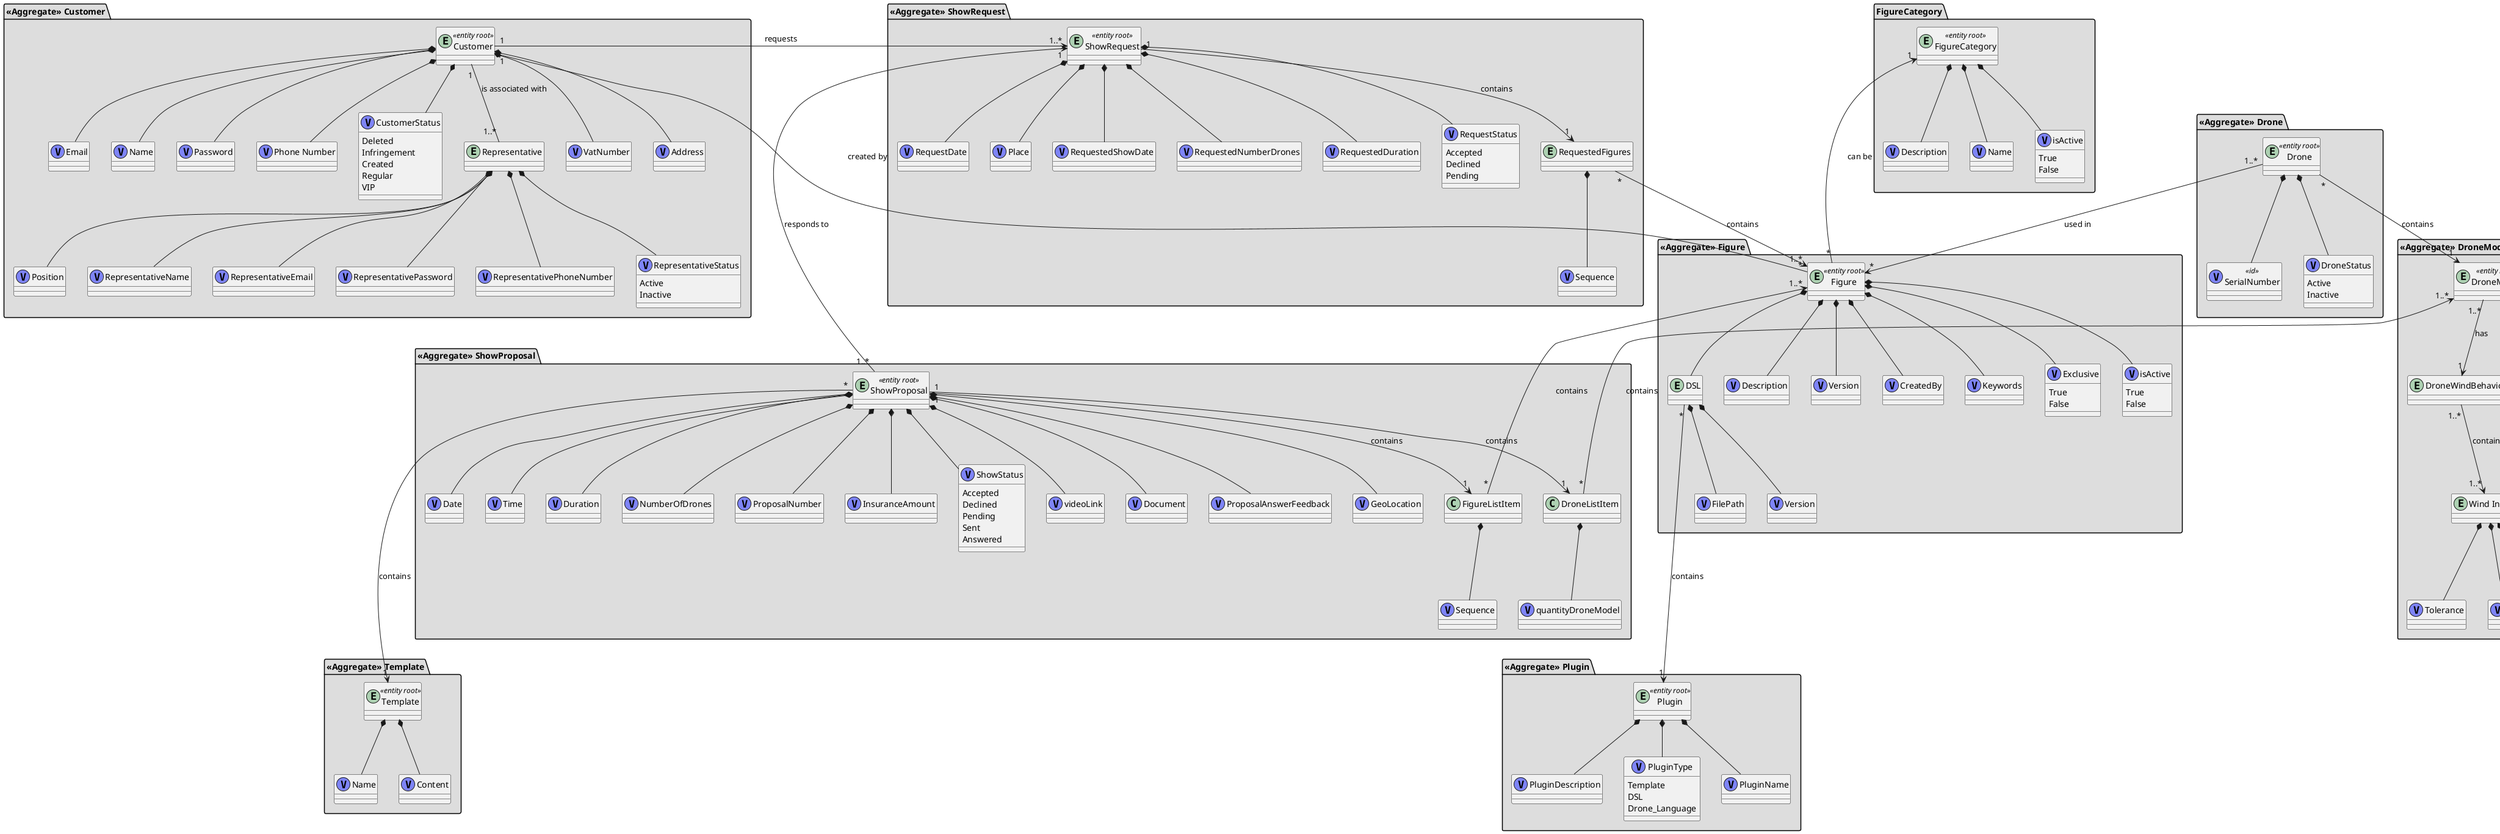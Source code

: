 @startuml

@startuml

package "**«Aggregate» Customer**" #DDDDDD {

        entity "Customer" as entity_customer <<entity root>> {
        }
        class "VatNumber" as vObject_vatNumber <<(V, #7E84F7)>> {
        }
        class "Address" as vObject_customerAddress <<(V, #7E84F7)>> {
        }
        class "Email" as vObject_email <<(V, #7E84F7)>> {
        }

        class "Name" as vObject_name <<(V, #7E84F7)>> {
        }

        class "Password" as vObject_password <<(V, #7E84F7)>> {
        }

        class "Phone Number" as vObject_phoneNumber <<(V, #7E84F7)>> {
        }



        class "CustomerStatus" as vObject_customerStatus <<(V, #7E84F7)>> {
                    Deleted
                    Infringement
                    Created
                    Regular
                    VIP
        }

        entity "Representative" as entity_representative {
            }

        class "Position" as vObject_position <<(V, #7E84F7)>> {
            }

        class "RepresentativeName" as vObject_representativeName <<(V, #7E84F7)>> {
        }
        class "RepresentativeEmail" as vObject_representativeEmail <<(V, #7E84F7)>> {
        }
        class "RepresentativePassword" as vObject_representativePassword <<(V, #7E84F7)>> {
                }
        class "RepresentativePhoneNumber" as vObject_representativePhoneNumber <<(V, #7E84F7)>> {
        }
        class "RepresentativeStatus" as vObject_representativeStatus <<(V, #7E84F7)>> {
            Active
            Inactive
        }



        entity_representative *-- vObject_position
        entity_representative *-- vObject_representativeName
        entity_representative *-- vObject_representativeEmail
        entity_representative *-- vObject_representativePassword
        entity_representative *-- vObject_representativePhoneNumber
        entity_representative *-- vObject_representativeStatus

        entity_customer "1"--"1..*"  entity_representative: "is associated with"
        entity_customer *--down vObject_customerStatus
        entity_customer *--down vObject_customerAddress
        entity_customer *--down vObject_vatNumber
        entity_customer *--down vObject_email
        entity_customer *--down vObject_name
        entity_customer *--down vObject_password
        entity_customer *--down vObject_phoneNumber


}

package "**«Aggregate» Drone**" #DDDDDD {

        entity "Drone" as entity_drone <<entity root>> {
        }

        class "SerialNumber" as vObject_serialNumber <<id>> <<(V, #7E84F7)>> {
        }

        class "DroneStatus" as vObject_droneStatus <<(V, #7E84F7)>> {
            Active
            Inactive
        }


        entity_drone *--down vObject_droneStatus
        entity_drone *--down vObject_serialNumber
}

package "**«Aggregate» Plugin**" #DDDDDD {
    entity "Plugin" as entity_Plugin <<entity root>> {
    }
    class "PluginName" as vObject_pluginName <<(V, #7E84F7)>> {
    }
    class "PluginDescription" as vObject_pluginDescription <<(V, #7E84F7)>> {
    }
    class "PluginType" as vObject_pluginType <<(V, #7E84F7)>> {
        Template
        DSL
        Drone_Language
    }
   entity_Plugin *-- vObject_pluginName
   entity_Plugin *-- vObject_pluginDescription
   entity_Plugin *-- vObject_pluginType
}

package "**«Aggregate» DroneModel**" #DDDDDD {

    entity "DroneModel" as entity_droneModel  <<entity root>> {
    }
    entity "DroneWindBehavior" as entity_windBehavior {
    }
    entity "Wind Interval" as entity_windInterval {
    }
    class "ModelName" as vObject_modelName  <<(V, #7E84F7)>> {
    }
    class "Manufacturer" as vObject_manufacturer <<(V, #7E84F7)>> {
    }
    class "isActive" as vObject_isActive <<(V, #7E84F7)>> {
                        True
                        False
    }
    class "Max" as vObject_max <<(V, #7E84F7)>> {
    }
    class "Min" as vObject_min <<(V, #7E84F7)>> {
    }
    class "Tolerance" as vObject_tolerance <<(V, #7E84F7)>> {
    }

    entity_droneModel "1..*"-->"1" entity_windBehavior: "has"
    entity_windBehavior "1..*"-->"1..*" entity_windInterval: "contains"
    entity_droneModel *--down vObject_modelName
    entity_droneModel *--down vObject_manufacturer
    entity_droneModel *--down vObject_isActive
    entity_windInterval *--down vObject_min
    entity_windInterval *--down vObject_max
    entity_windInterval *--down vObject_tolerance

}

package "**«Aggregate» ShowProposal**" #DDDDDD {

    entity "ShowProposal" as entity_showProposal  <<entity root>> {
    }
    class "Document" as vObject_document <<(V, #7E84F7)>> {
    }
    class "DroneListItem" as entity_droneListItem {
    }
    class "FigureListItem" as entity_figureListItem {
    }
    class "ProposalAnswerFeedback" as vObject_proposalFeedback <<(V, #7E84F7)>>{
    }
    class "GeoLocation" as vObject_geoLocation <<(V, #7E84F7)>> {
    }
    class "Date" as vObject_date <<(V, #7E84F7)>> {
    }
    class "Time" as vObject_time <<(V, #7E84F7)>> {
    }
    class "Duration" as vObject_duration <<(V, #7E84F7)>> {
    }
    class "NumberOfDrones" as vObject_numberOfDrones <<(V, #7E84F7)>> {
    }
    class "ProposalNumber" as vObject_proposalNumber <<(V, #7E84F7)>> {
    }
    class "InsuranceAmount" as vObject_insuranceAmount <<(V, #7E84F7)>> {
    }
    class "ShowStatus" as vObject_showStatus <<(V, #7E84F7)>> {
        Accepted
        Declined
        Pending
        Sent
        Answered
    }
    class "videoLink" as vObject_videoLink <<(V, #7E84F7)>> {
    }
    class "Sequence" as vObject_sequence <<(V, #7E84F7)>> {
    }
    class "quantityDroneModel" as vObject_quantityDroneModel <<(V, #7E84F7)>> {
    }

    entity_showProposal *-- vObject_date
    entity_showProposal *-- vObject_duration
    entity_showProposal *-- vObject_insuranceAmount
    entity_showProposal *-- vObject_proposalNumber
    entity_showProposal *-- vObject_numberOfDrones
    entity_showProposal *-- vObject_document
    entity_showProposal *-- vObject_time
    entity_showProposal *-- vObject_showStatus
    entity_showProposal *-- vObject_videoLink
    entity_showProposal *-- vObject_geoLocation
    entity_showProposal *-- vObject_proposalFeedback

    entity_showProposal "1"-->"1" entity_figureListItem: contains
    entity_showProposal "1"-->"1" entity_droneListItem: contains

    entity_figureListItem *-- vObject_sequence
    entity_droneListItem *-- vObject_quantityDroneModel

}

package "**«Aggregate» Template**" #DDDDDD {
    entity "Template" as entity_template  <<entity root>> {
    }
    class "Name" as vObject_templateName <<(V, #7E84F7)>> {
    }
    class "Content" as vObject_content <<(V, #7E84F7)>> {
    }

    entity_template *-- vObject_templateName
    entity_template *-- vObject_content

}


package "**«Aggregate» ShowRequest**" #DDDDDD {

    entity "ShowRequest" as entity_showRequest  <<entity root>> {
    }
    class "RequestDate" as vObject_requestDate <<(V, #7E84F7)>> {
    }
    class "Place" as vObject_showPlace <<(V, #7E84F7)>> {
    }
    class "RequestedShowDate" as vObject_requestedShowDate <<(V, #7E84F7)>> {
    }
    class "RequestedNumberDrones" as vObject_requestedNumberDrones <<(V, #7E84F7)>> {
    }
    class "RequestedDuration" as vObject_requestedDuration <<(V, #7E84F7)>> {
    }
    class "RequestStatus" as vObject_requestStatus <<(V, #7E84F7)>> {
        Accepted
        Declined
        Pending
    }
    entity "RequestedFigures" as entity_requestedFigures{
    }
    class "Sequence" as vObject_sequence <<(V, #7E84F7)>> {
    }


    entity_showRequest "1"-->"1" entity_requestedFigures: "contains"

    entity_showRequest *--down vObject_showPlace
    entity_showRequest *--down vObject_requestedShowDate
    entity_showRequest *--down vObject_requestedNumberDrones
    entity_showRequest *--down vObject_requestedDuration
    entity_showRequest *--down vObject_requestStatus
    entity_showRequest *--down vObject_requestDate

    entity_requestedFigures *--down vObject_sequence
}


package "**«Aggregate» Figure**" #DDDDDD {

        entity "Figure" as entity_figure <<entity root>> {
        }
        entity "DSL" as entity_DSL {
        }
        class "Description" as vObject_description <<(V, #7E84F7)>> {
        }
        class "Version" as vObject_figureVersion <<(V, #7E84F7)>> {
        }
        class "CreatedBy" as vObject_createdBy <<(V, #7E84F7)>> {
        }
        class "Keywords" as vObject_keywords <<(V, #7E84F7)>> {
        }
        class "Exclusive" as vObject_exclusive <<(V, #7E84F7)>> {
            True
            False
        }
        class "isActive" as vObject_isActive <<(V, #7E84F7)>> {
                    True
                    False
        }
        class "FilePath" as vObject_filePath <<(V, #7E84F7)>> {
        }
        class "Version" as vObject_version <<(V, #7E84F7)>> {
        }
        entity_DSL *--down vObject_filePath
        entity_DSL *--down vObject_version

        entity_figure *--down vObject_isActive
        entity_figure *--down vObject_exclusive
        entity_figure *--down vObject_createdBy
        entity_figure *--down vObject_description
        entity_figure *--down vObject_figureVersion
        entity_figure *--down entity_DSL
        entity_figure *--down vObject_keywords

}

package FigureCategory #DDDDDD {

        entity "FigureCategory" as entity_figureCategory  <<entity root>> {
        }
        class "Description" as vObject_description <<(V, #7E84F7)>> {
        }
        class "Name" as vObject_name <<(V, #7E84F7)>> {
        }
        class "isActive" as vObject_isActive <<(V, #7E84F7)>> {
            True
            False
        }

        entity_figureCategory *--down vObject_description
        entity_figureCategory *--down vObject_name
        entity_figureCategory *--down vObject_isActive

}

entity_showRequest "1"<-down---"1..*" entity_showProposal: "responds to"
entity_customer "1"-down>"1..*" entity_showRequest: "requests"
entity_figure "*"-->"1" entity_customer: "created by"
entity_figureListItem "*" --down> "1..*" entity_figure:"contains"
entity_requestedFigures "*" -->"1..*" entity_figure:"contains"
entity_figureCategory "1"<--down- "*" entity_figure: "can be"
entity_droneListItem "*" --up-> "1..*" entity_droneModel: "contains"
entity_drone "1..*"-->"*" entity_figure: "used in"
entity_droneModel "1"<--up "*" entity_drone: "contains"
entity_template "1" <-up--- "*" entity_showProposal: "contains"
entity_Plugin "1" <-up--- "*" entity_DSL: "contains"

@enduml
